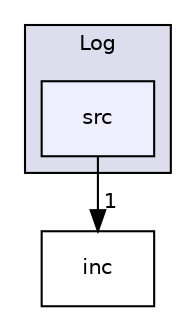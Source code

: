 digraph "C:/Users/Marco/Workspace/GitHub/ORBS/Project-O.R.B.S/prj/Log/src" {
  compound=true
  node [ fontsize="10", fontname="Helvetica"];
  edge [ labelfontsize="10", labelfontname="Helvetica"];
  subgraph clusterdir_da74a047192740920ae74e150cd1d7b0 {
    graph [ bgcolor="#ddddee", pencolor="black", label="Log" fontname="Helvetica", fontsize="10", URL="dir_da74a047192740920ae74e150cd1d7b0.html"]
  dir_82bdac53ff229ebca3c89800a0e0ad2f [shape=box, label="src", style="filled", fillcolor="#eeeeff", pencolor="black", URL="dir_82bdac53ff229ebca3c89800a0e0ad2f.html"];
  }
  dir_7381fed1255940f852c8a5bf02889fbd [shape=box label="inc" URL="dir_7381fed1255940f852c8a5bf02889fbd.html"];
  dir_82bdac53ff229ebca3c89800a0e0ad2f->dir_7381fed1255940f852c8a5bf02889fbd [headlabel="1", labeldistance=1.5 headhref="dir_000011_000002.html"];
}
